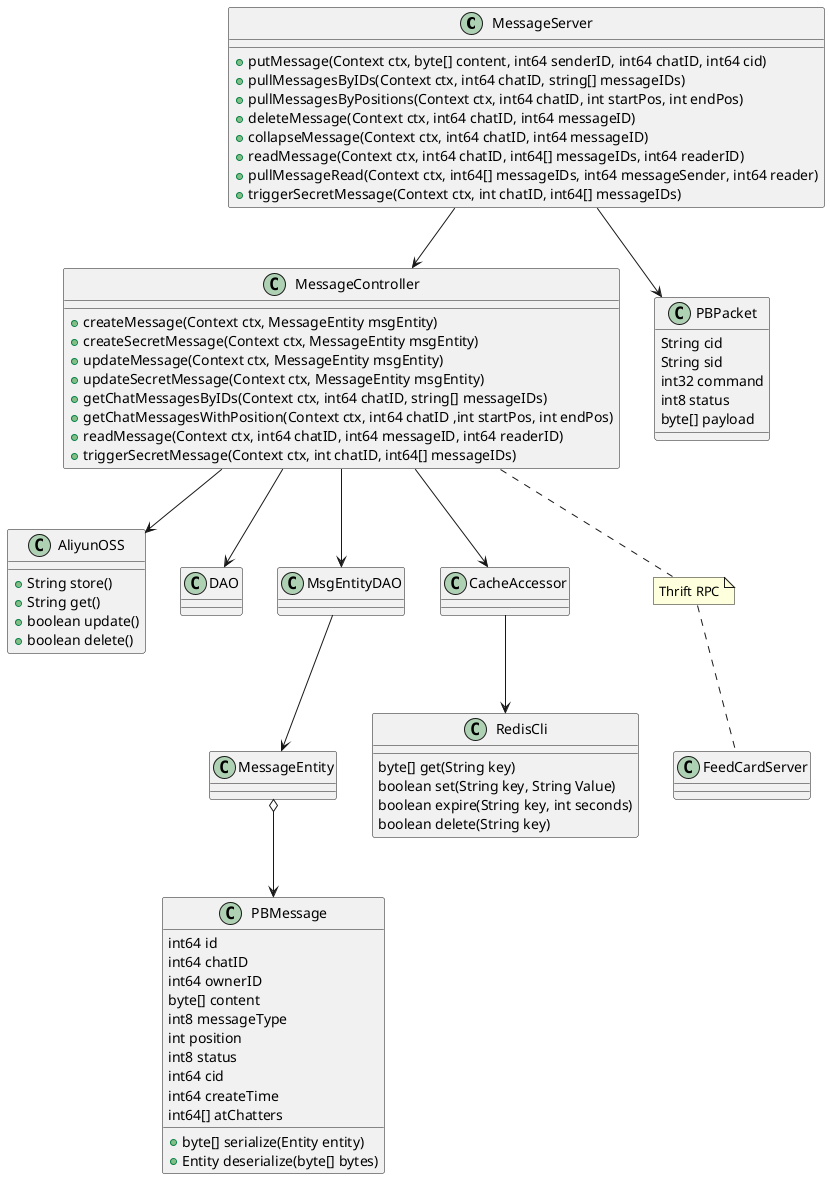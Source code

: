 @startuml

class MessageServer {
    + putMessage(Context ctx, byte[] content, int64 senderID, int64 chatID, int64 cid)
    + pullMessagesByIDs(Context ctx, int64 chatID, string[] messageIDs)
    + pullMessagesByPositions(Context ctx, int64 chatID, int startPos, int endPos)
    + deleteMessage(Context ctx, int64 chatID, int64 messageID)
    + collapseMessage(Context ctx, int64 chatID, int64 messageID)
    + readMessage(Context ctx, int64 chatID, int64[] messageIDs, int64 readerID)
    + pullMessageRead(Context ctx, int64[] messageIDs, int64 messageSender, int64 reader)
    + triggerSecretMessage(Context ctx, int chatID, int64[] messageIDs)
}

MessageServer --> MessageController
MessageServer --> PBPacket

class PBPacket {
    String cid
    String sid
    int32 command
    int8 status
    byte[] payload
}

class MessageController {
    + createMessage(Context ctx, MessageEntity msgEntity)
    + createSecretMessage(Context ctx, MessageEntity msgEntity)
    + updateMessage(Context ctx, MessageEntity msgEntity)
    + updateSecretMessage(Context ctx, MessageEntity msgEntity)
    + getChatMessagesByIDs(Context ctx, int64 chatID, string[] messageIDs)
    + getChatMessagesWithPosition(Context ctx, int64 chatID ,int startPos, int endPos)
    + readMessage(Context ctx, int64 chatID, int64 messageID, int64 readerID)
    + triggerSecretMessage(Context ctx, int chatID, int64[] messageIDs)
}

MessageController --> AliyunOSS
MessageController --> DAO
MessageController --> MsgEntityDAO
MessageController --> CacheAccessor

note "Thrift RPC" as n2
MessageController ..n2
n2.. FeedCardServer

class FeedCardServer {}
class CacheAccessor {}

CacheAccessor --> RedisCli

class MsgEntityDAO {}
MsgEntityDAO --> MessageEntity
class MessageEntity {}

MessageEntity o--> PBMessage

class PBMessage {
    int64 id
    int64 chatID
    int64 ownerID
    byte[] content
    int8 messageType
    int position
    int8 status
    int64 cid
    int64 createTime
    int64[] atChatters

    + byte[] serialize(Entity entity)
    + Entity deserialize(byte[] bytes)
}

class AliyunOSS {
    + String store()
    + String get()
    + boolean update()
    + boolean delete()
}

class RedisCli {
    byte[] get(String key)
    boolean set(String key, String Value)
    boolean expire(String key, int seconds)
    boolean delete(String key)
}

@enduml